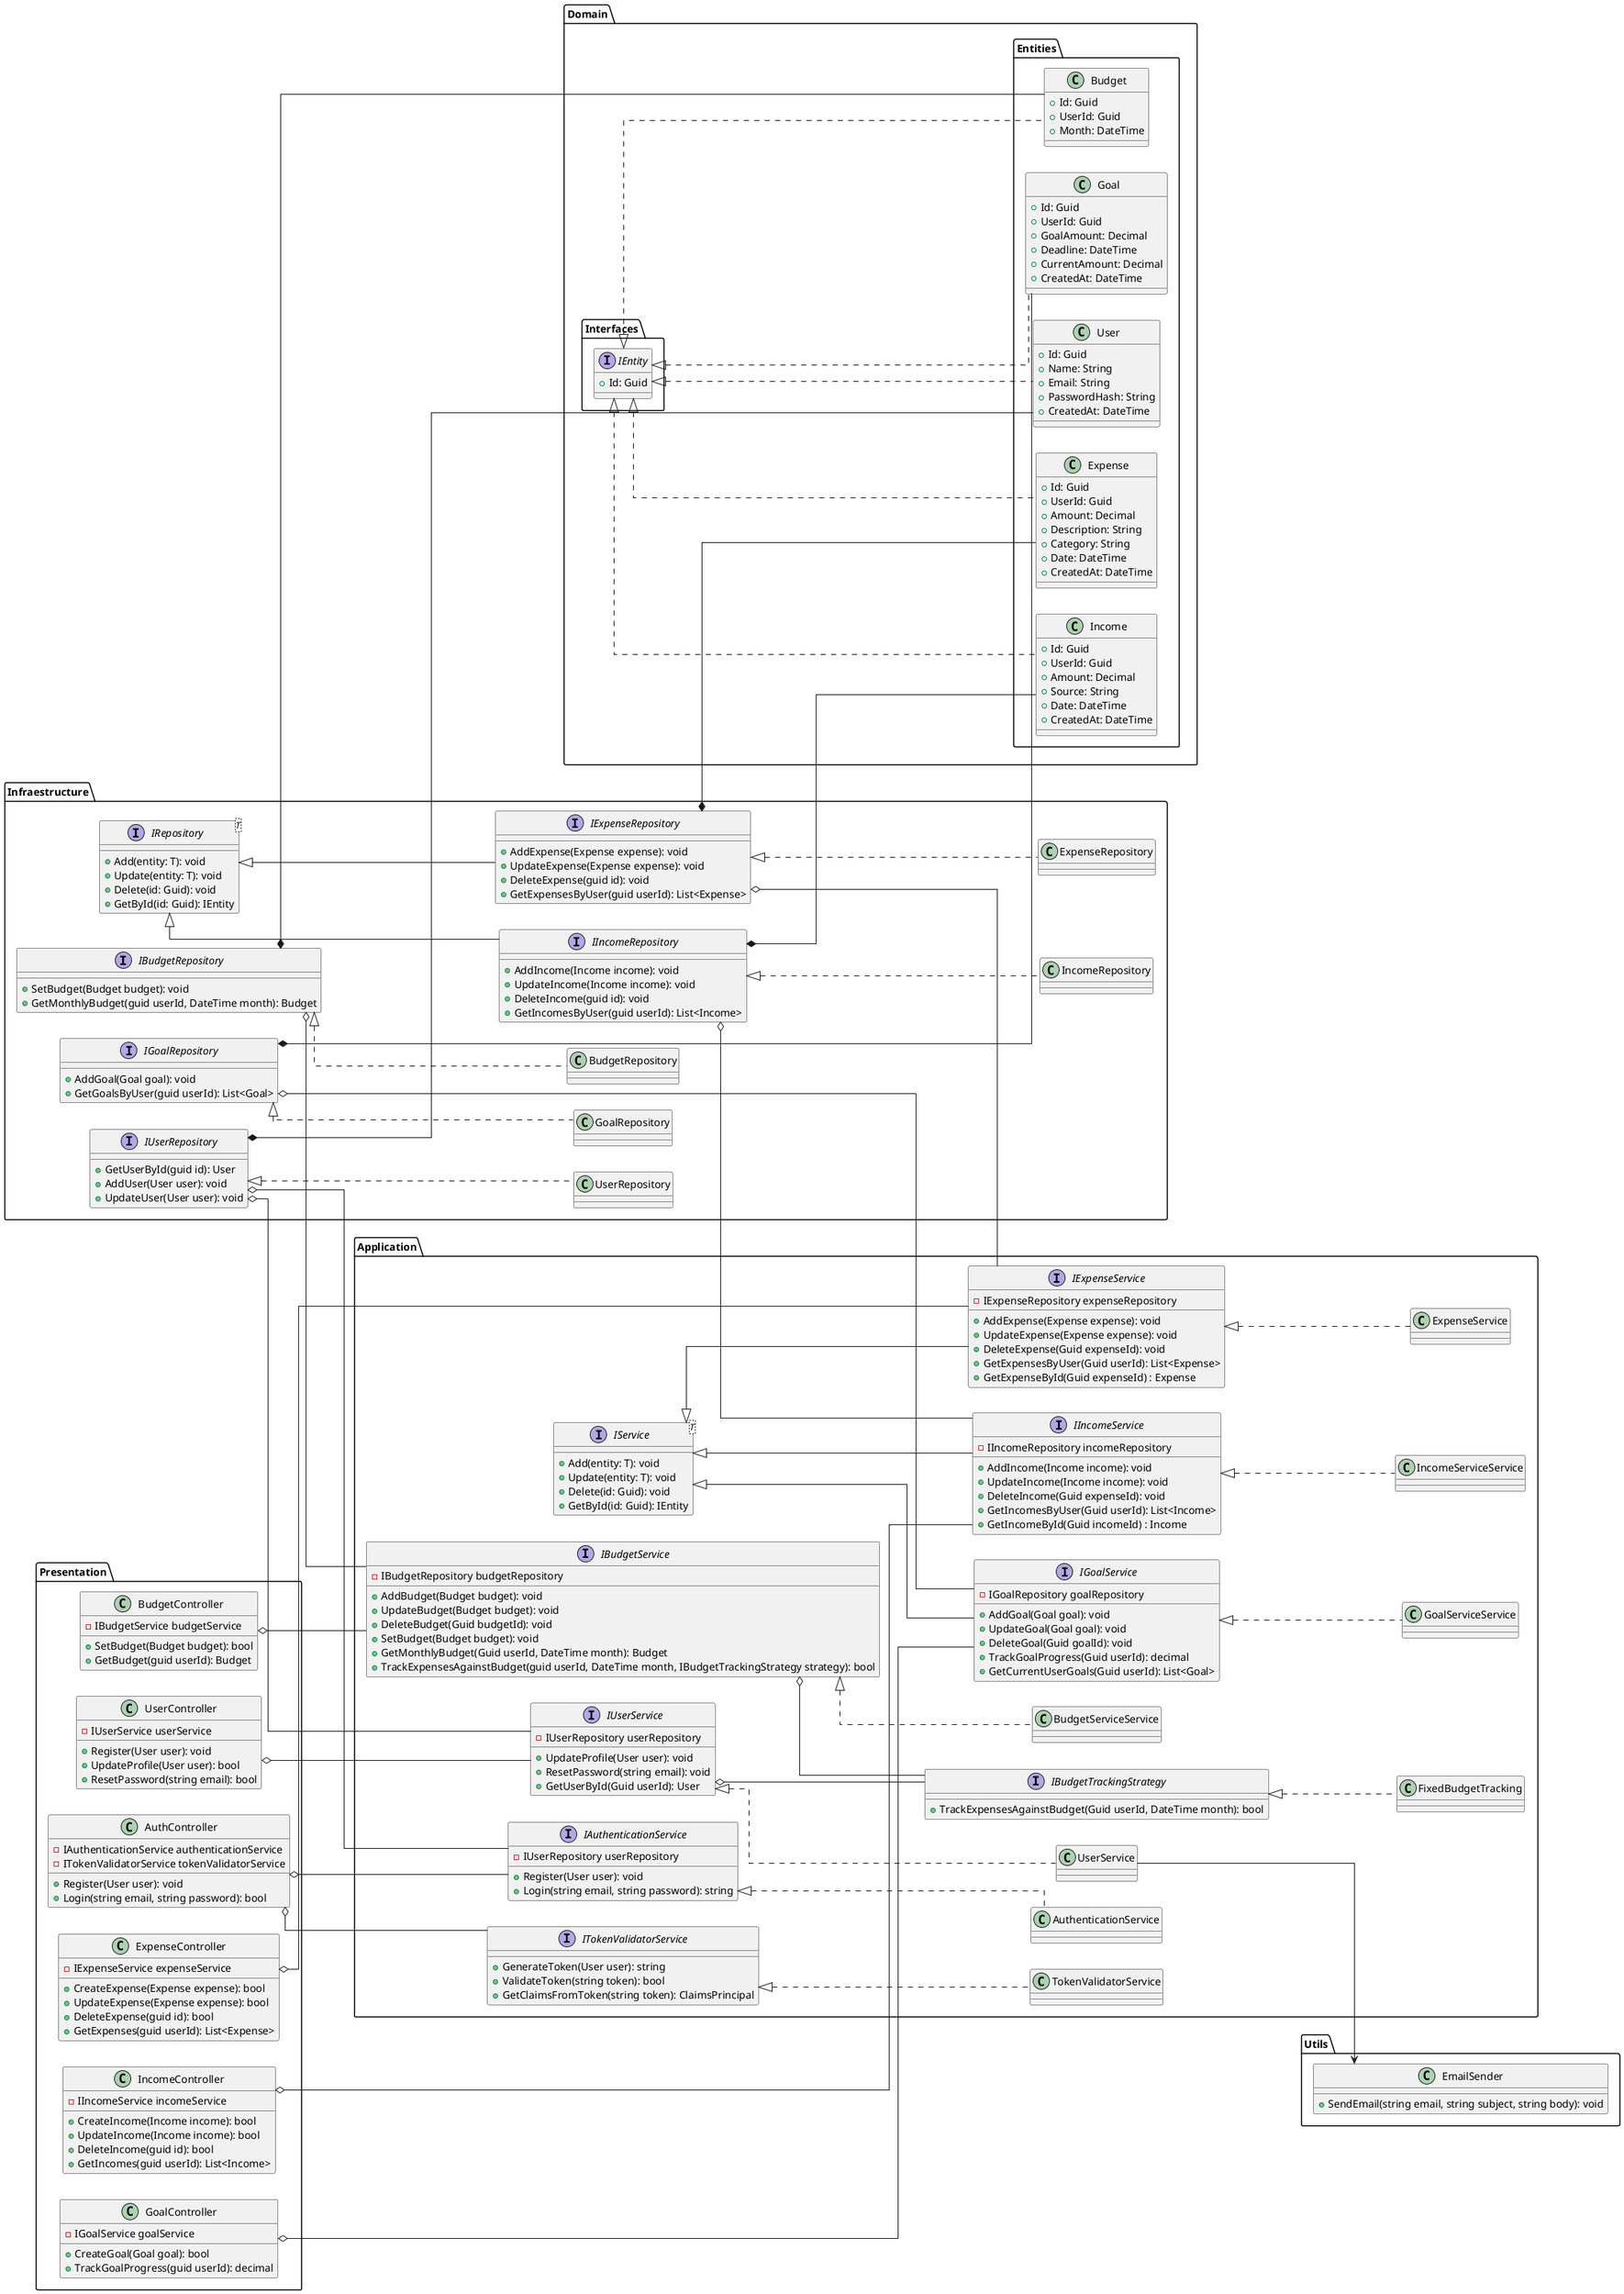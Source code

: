 @startuml ExpenseTrackerGroup4

left to right direction

skinparam linetype ortho

!define ENTITY class
!define SERVICE interface
!define REPOSITORY interface
!define CONTROLLER class

package Domain {
    package Interfaces {
        interface IEntity {
            + Id: Guid
        }
    }

    package Entities {
        ENTITY User {
            + Id: Guid
            + Name: String
            + Email: String
            + PasswordHash: String
            + CreatedAt: DateTime
        }

        ENTITY Expense {
            + Id: Guid
            + UserId: Guid
            + Amount: Decimal
            + Description: String
            + Category: String
            + Date: DateTime
            + CreatedAt: DateTime
        }

        ENTITY Income {
            + Id: Guid
            + UserId: Guid
            + Amount: Decimal
            + Source: String
            + Date: DateTime
            + CreatedAt: DateTime
        }

        ENTITY Budget {
            + Id: Guid
            + UserId: Guid
            + Month: DateTime
        }

        ENTITY Goal {
            + Id: Guid
            + UserId: Guid
            + GoalAmount: Decimal
            + Deadline: DateTime
            + CurrentAmount: Decimal
            + CreatedAt: DateTime
        }
    }

    Interfaces.IEntity <|.. Entities.User
    Interfaces.IEntity <|.. Entities.Expense
    Interfaces.IEntity <|.. Entities.Income
    Interfaces.IEntity <|.. Entities.Budget
    Interfaces.IEntity <|.. Entities.Goal
}

package Application {
    interface IBudgetTrackingStrategy {
        + TrackExpensesAgainstBudget(Guid userId, DateTime month): bool
    }
    interface IService <T>{    
        + Add(entity: T): void
        + Update(entity: T): void
        + Delete(id: Guid): void
        + GetById(id: Guid): IEntity
    }

    class FixedBudgetTracking implements IBudgetTrackingStrategy

    class AuthenticationService implements IAuthenticationService
    class UserService implements IUserService
    class ExpenseService implements IExpenseService
    class IncomeServiceService implements IIncomeService
    class BudgetServiceService implements IBudgetService
    class GoalServiceService implements IGoalService
    class TokenValidatorService implements ITokenValidatorService

    SERVICE IAuthenticationService {
        - IUserRepository userRepository
        
        + Register(User user): void
        + Login(string email, string password): string
    }

    SERVICE ITokenValidatorService {
        + GenerateToken(User user): string
        + ValidateToken(string token): bool
        + GetClaimsFromToken(string token): ClaimsPrincipal
    }

    SERVICE IUserService {
        - IUserRepository userRepository

        + UpdateProfile(User user): void
        + ResetPassword(string email): void
        + GetUserById(Guid userId): User
    }

    SERVICE IExpenseService implements IService {
        - IExpenseRepository expenseRepository

        + AddExpense(Expense expense): void
        + UpdateExpense(Expense expense): void
        + DeleteExpense(Guid expenseId): void
        + GetExpensesByUser(Guid userId): List<Expense>
        + GetExpenseById(Guid expenseId) : Expense
    } 

    SERVICE IIncomeService implements IService {
        - IIncomeRepository incomeRepository

        + AddIncome(Income income): void
        + UpdateIncome(Income income): void
        + DeleteIncome(Guid expenseId): void
        + GetIncomesByUser(Guid userId): List<Income>
        + GetIncomeById(Guid incomeId) : Income
    }

    SERVICE IBudgetService {
        - IBudgetRepository budgetRepository

        + AddBudget(Budget budget): void
        + UpdateBudget(Budget budget): void
        + DeleteBudget(Guid budgetId): void
        + SetBudget(Budget budget): void
        + GetMonthlyBudget(Guid userId, DateTime month): Budget
        + TrackExpensesAgainstBudget(guid userId, DateTime month, IBudgetTrackingStrategy strategy): bool
    }

    SERVICE IGoalService implements IService{
        - IGoalRepository goalRepository

        + AddGoal(Goal goal): void
        + UpdateGoal(Goal goal): void
        + DeleteGoal(Guid goalId): void
        + TrackGoalProgress(Guid userId): decimal
        + GetCurrentUserGoals(Guid userId): List<Goal>
    }

    IUserService o-- IBudgetTrackingStrategy
    IBudgetService o-- IBudgetTrackingStrategy
}

package Infraestructure {
    interface IRepository<T> {
        + Add(entity: T): void
        + Update(entity: T): void
        + Delete(id: Guid): void
        + GetById(id: Guid): IEntity
    }
    class UserRepository implements IUserRepository {
    }

    class ExpenseRepository implements IExpenseRepository {
    } 

    class IncomeRepository implements IIncomeRepository {
    }

    class BudgetRepository implements IBudgetRepository {
    }

    class GoalRepository implements IGoalRepository {
    }

    REPOSITORY IUserRepository {
        + GetUserById(guid id): User
        + AddUser(User user): void
        + UpdateUser(User user): void
    }

    REPOSITORY IExpenseRepository implements IRepository {
        + AddExpense(Expense expense): void
        + UpdateExpense(Expense expense): void
        + DeleteExpense(guid id): void
        + GetExpensesByUser(guid userId): List<Expense>
    } 

    REPOSITORY IIncomeRepository implements IRepository{
        + AddIncome(Income income): void
        + UpdateIncome(Income income): void
        + DeleteIncome(guid id): void
        + GetIncomesByUser(guid userId): List<Income>
    }

    REPOSITORY IBudgetRepository {
        + SetBudget(Budget budget): void
        + GetMonthlyBudget(guid userId, DateTime month): Budget
    }

    REPOSITORY IGoalRepository {
        + AddGoal(Goal goal): void
        + GetGoalsByUser(guid userId): List<Goal>
    }
}

package Presentation {
    CONTROLLER UserController{
        - IUserService userService

        + Register(User user): void
        + UpdateProfile(User user): bool
        + ResetPassword(string email): bool
    }

    CONTROLLER ExpenseController{
        - IExpenseService expenseService

        + CreateExpense(Expense expense): bool
        + UpdateExpense(Expense expense): bool
        + DeleteExpense(guid id): bool
        + GetExpenses(guid userId): List<Expense>
    }

    CONTROLLER IncomeController{
        - IIncomeService incomeService

        + CreateIncome(Income income): bool
        + UpdateIncome(Income income): bool
        + DeleteIncome(guid id): bool
        + GetIncomes(guid userId): List<Income>
    }

    CONTROLLER BudgetController{
        - IBudgetService budgetService 

        + SetBudget(Budget budget): bool
        + GetBudget(guid userId): Budget
    }

    CONTROLLER GoalController{
        - IGoalService goalService

        + CreateGoal(Goal goal): bool
        + TrackGoalProgress(guid userId): decimal
    }

    CONTROLLER AuthController{
        - IAuthenticationService authenticationService
        - ITokenValidatorService tokenValidatorService
        
        + Register(User user): void
        + Login(string email, string password): bool
    }

    UserController o-- IUserService
    ExpenseController o-- IExpenseService
    IncomeController o-- IIncomeService
    BudgetController o-- IBudgetService
    GoalController o-- IGoalService
    AuthController o-- IAuthenticationService
    AuthController o-- ITokenValidatorService
}

package Utils {
    class EmailSender {
        + SendEmail(string email, string subject, string body): void
    }
}

IUserRepository o-- IUserService
IUserRepository o-- IAuthenticationService
IExpenseRepository o-- IExpenseService
IIncomeRepository o-- IIncomeService
IBudgetRepository o-- IBudgetService
IGoalRepository o-- IGoalService

IUserRepository *-- User
IExpenseRepository *-- Expense
IIncomeRepository *-- Income
IBudgetRepository *-- Budget
IGoalRepository *-- Goal

UserService --> EmailSender

@enduml
